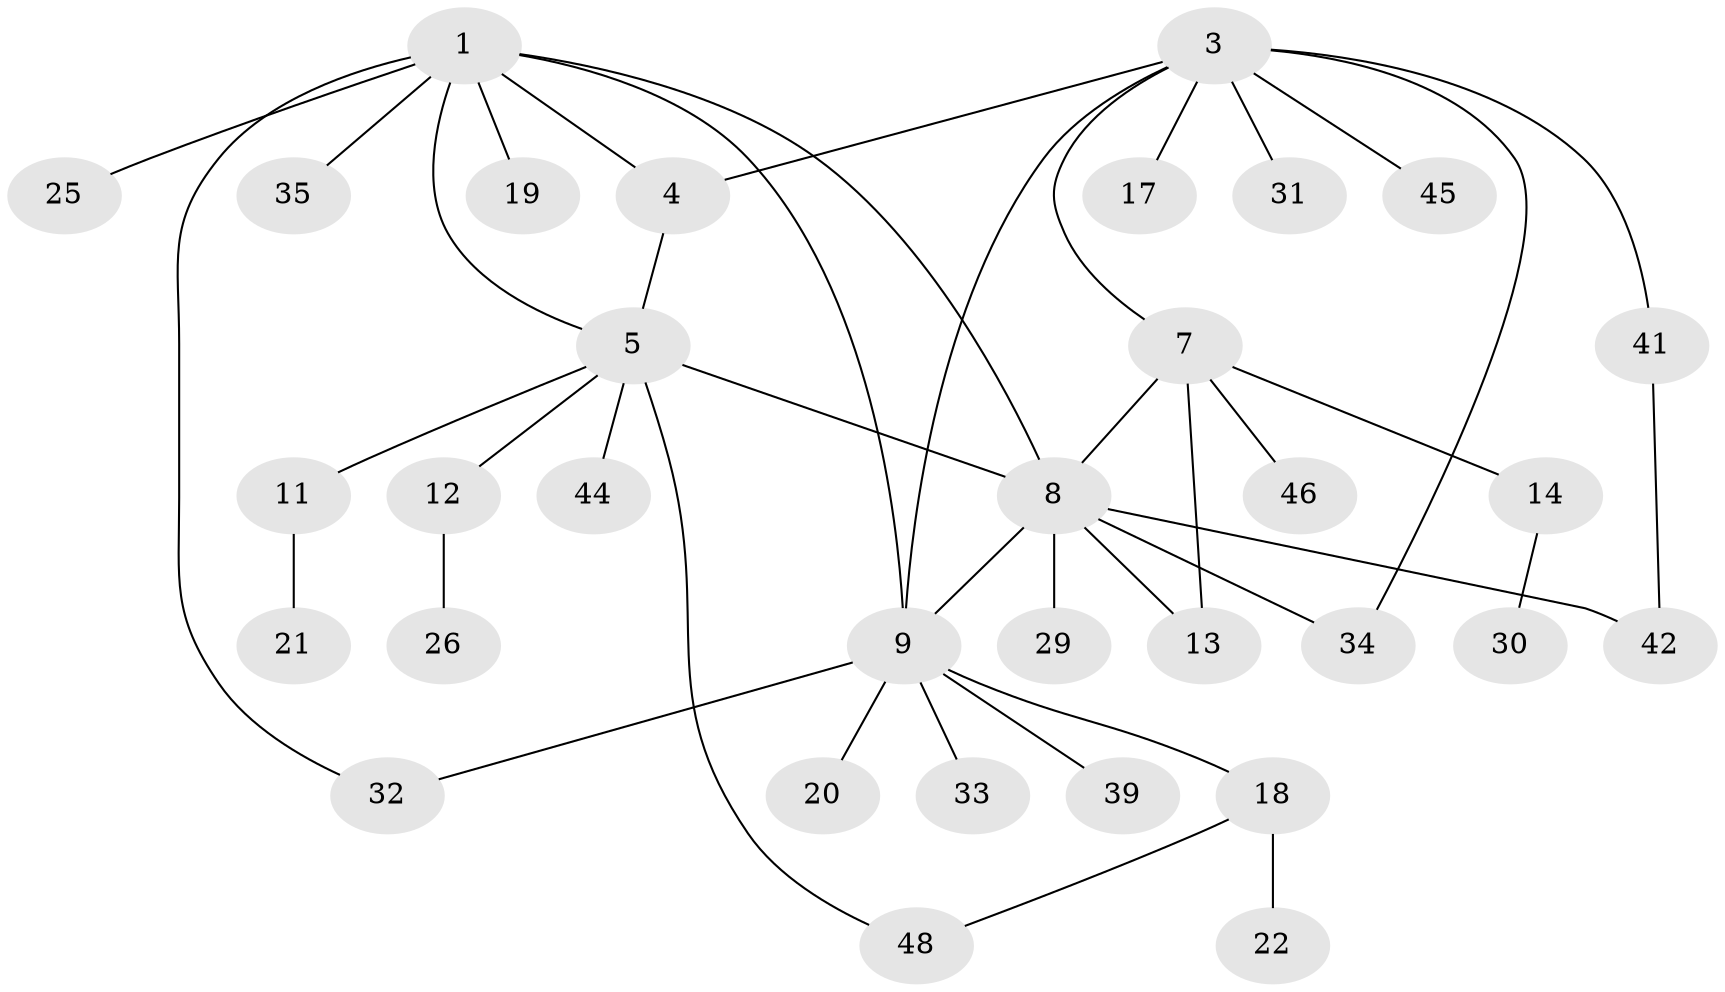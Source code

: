 // original degree distribution, {5: 0.04081632653061224, 9: 0.02040816326530612, 3: 0.04081632653061224, 4: 0.061224489795918366, 6: 0.04081632653061224, 7: 0.02040816326530612, 8: 0.02040816326530612, 2: 0.3469387755102041, 1: 0.40816326530612246}
// Generated by graph-tools (version 1.1) at 2025/11/02/27/25 16:11:33]
// undirected, 33 vertices, 42 edges
graph export_dot {
graph [start="1"]
  node [color=gray90,style=filled];
  1 [super="+2"];
  3 [super="+38"];
  4;
  5 [super="+6"];
  7 [super="+36"];
  8 [super="+10"];
  9 [super="+28"];
  11 [super="+16"];
  12 [super="+15"];
  13;
  14 [super="+43"];
  17;
  18 [super="+24"];
  19 [super="+23"];
  20 [super="+40"];
  21 [super="+27"];
  22;
  25;
  26;
  29;
  30 [super="+47"];
  31 [super="+49"];
  32;
  33;
  34;
  35 [super="+37"];
  39;
  41;
  42;
  44;
  45;
  46;
  48;
  1 -- 5;
  1 -- 19;
  1 -- 25;
  1 -- 35;
  1 -- 32;
  1 -- 4;
  1 -- 8;
  1 -- 9;
  3 -- 4;
  3 -- 7;
  3 -- 9;
  3 -- 17;
  3 -- 31;
  3 -- 34;
  3 -- 41;
  3 -- 45;
  4 -- 5;
  5 -- 11;
  5 -- 12;
  5 -- 48;
  5 -- 8 [weight=2];
  5 -- 44;
  7 -- 8;
  7 -- 13;
  7 -- 14;
  7 -- 46;
  8 -- 29;
  8 -- 34;
  8 -- 42;
  8 -- 9;
  8 -- 13;
  9 -- 18;
  9 -- 20;
  9 -- 32;
  9 -- 33;
  9 -- 39;
  11 -- 21;
  12 -- 26;
  14 -- 30;
  18 -- 22;
  18 -- 48;
  41 -- 42;
}
